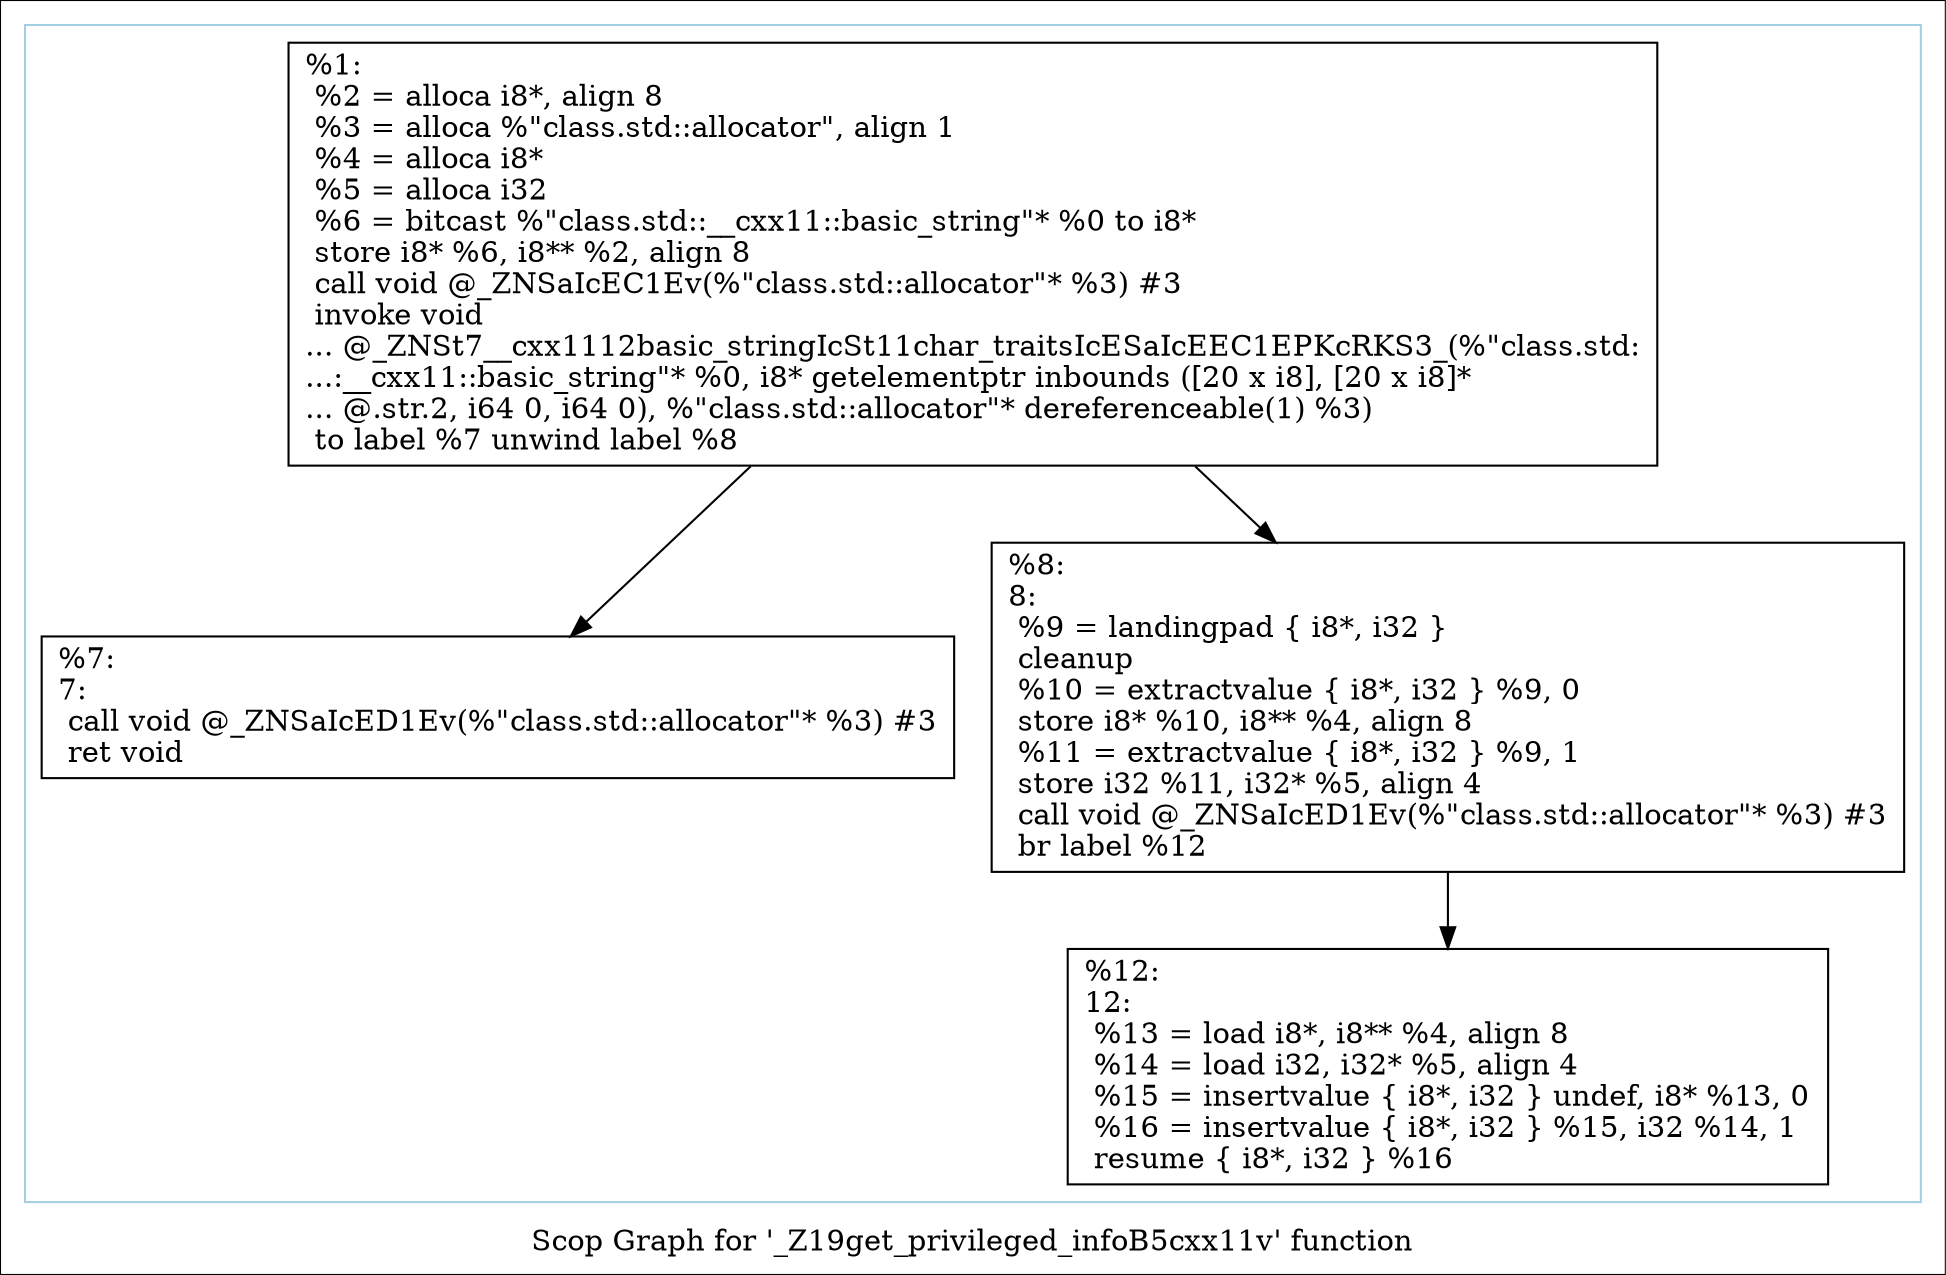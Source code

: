 digraph "Scop Graph for '_Z19get_privileged_infoB5cxx11v' function" {
	label="Scop Graph for '_Z19get_privileged_infoB5cxx11v' function";

	Node0x275cc70 [shape=record,label="{%1:\l  %2 = alloca i8*, align 8\l  %3 = alloca %\"class.std::allocator\", align 1\l  %4 = alloca i8*\l  %5 = alloca i32\l  %6 = bitcast %\"class.std::__cxx11::basic_string\"* %0 to i8*\l  store i8* %6, i8** %2, align 8\l  call void @_ZNSaIcEC1Ev(%\"class.std::allocator\"* %3) #3\l  invoke void\l... @_ZNSt7__cxx1112basic_stringIcSt11char_traitsIcESaIcEEC1EPKcRKS3_(%\"class.std:\l...:__cxx11::basic_string\"* %0, i8* getelementptr inbounds ([20 x i8], [20 x i8]*\l... @.str.2, i64 0, i64 0), %\"class.std::allocator\"* dereferenceable(1) %3)\l          to label %7 unwind label %8\l}"];
	Node0x275cc70 -> Node0x27592f0;
	Node0x275cc70 -> Node0x26fa380;
	Node0x27592f0 [shape=record,label="{%7:\l7:                                                \l  call void @_ZNSaIcED1Ev(%\"class.std::allocator\"* %3) #3\l  ret void\l}"];
	Node0x26fa380 [shape=record,label="{%8:\l8:                                                \l  %9 = landingpad \{ i8*, i32 \}\l          cleanup\l  %10 = extractvalue \{ i8*, i32 \} %9, 0\l  store i8* %10, i8** %4, align 8\l  %11 = extractvalue \{ i8*, i32 \} %9, 1\l  store i32 %11, i32* %5, align 4\l  call void @_ZNSaIcED1Ev(%\"class.std::allocator\"* %3) #3\l  br label %12\l}"];
	Node0x26fa380 -> Node0x275ae70;
	Node0x275ae70 [shape=record,label="{%12:\l12:                                               \l  %13 = load i8*, i8** %4, align 8\l  %14 = load i32, i32* %5, align 4\l  %15 = insertvalue \{ i8*, i32 \} undef, i8* %13, 0\l  %16 = insertvalue \{ i8*, i32 \} %15, i32 %14, 1\l  resume \{ i8*, i32 \} %16\l}"];
	colorscheme = "paired12"
        subgraph cluster_0x2758d20 {
          label = "";
          style = solid;
          color = 1
          Node0x275cc70;
          Node0x27592f0;
          Node0x26fa380;
          Node0x275ae70;
        }
}
